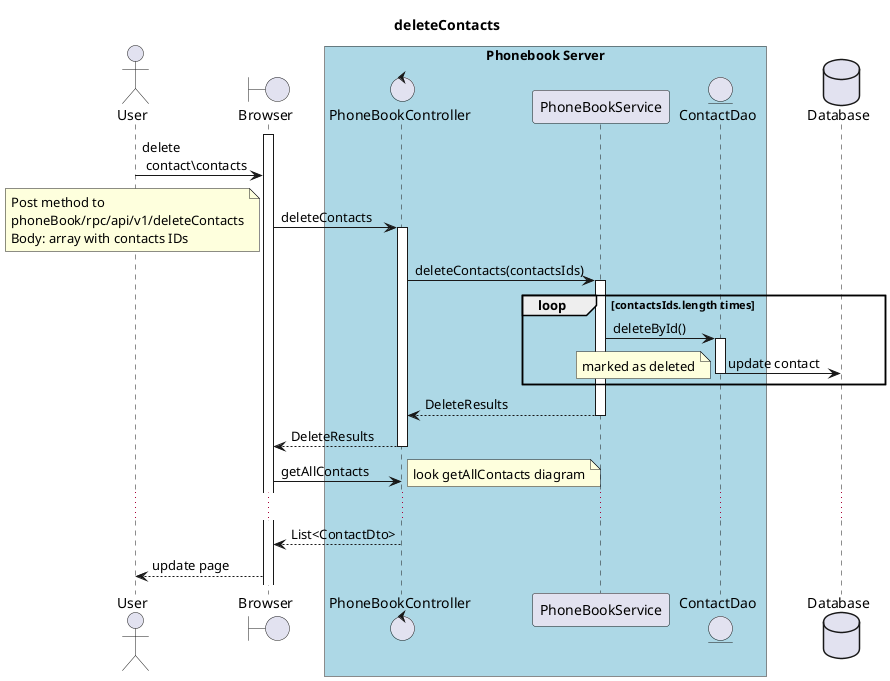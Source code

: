 @startuml
title deleteContacts

actor User
boundary Browser as Br
box "Phonebook Server" #LightBlue
    control PhoneBookController as Controller
    participant PhoneBookService as Service
    entity ContactDao as Dao
end box
database Database as DB

activate Br

User -> Br : delete\n contact\contacts
Br -> Controller ++: deleteContacts

note left
Post method to
phoneBook/rpc/api/v1/deleteContacts
Body: array with contacts IDs
end note

Controller -> Service ++: deleteContacts(contactsIds)
loop contactsIds.length times
    Service -> Dao ++: deleteById()
    Dao -> DB --: update contact

    note left: marked as deleted
end
return DeleteResults
return DeleteResults
Br -> Controller: getAllContacts

note right
 look getAllContacts diagram
end note

...

return List<ContactDto>
User <-- Br: update page
@enduml
